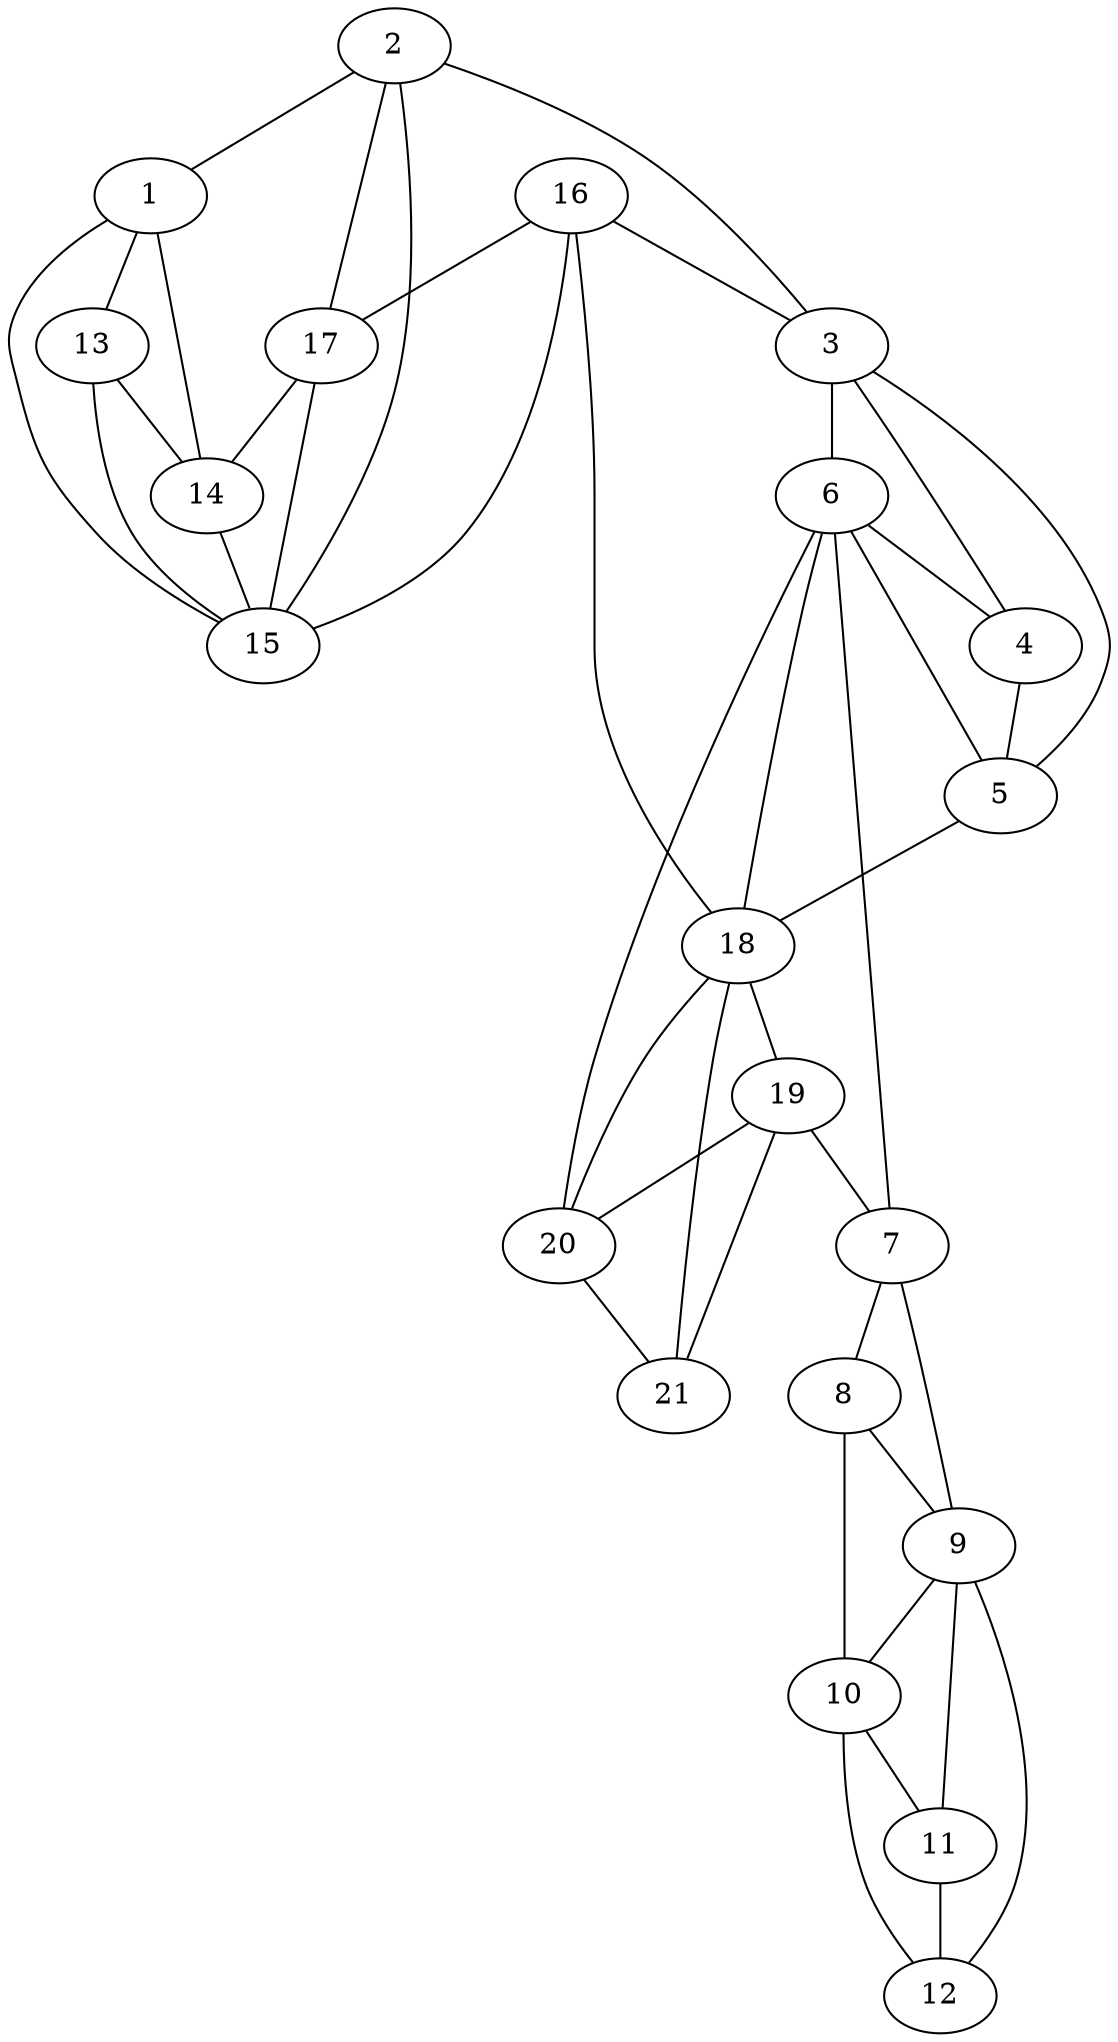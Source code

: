 graph pdb1qpc {
	1	 [aaLength=3,
		sequence=QLM,
		type=0];
	15	 [aaLength=8,
		sequence=FTATEGQY,
		type=1];
	1 -- 15	 [distance0="40.00248",
		frequency=1,
		type0=3];
	13	 [aaLength=10,
		sequence=LCWKERPEDR,
		type=1];
	1 -- 13	 [distance0="29.78587",
		frequency=1,
		type0=1];
	14	 [aaLength=8,
		sequence=FDYLRSVL,
		type=1];
	1 -- 14	 [distance0="33.57377",
		frequency=1,
		type0=2];
	2	 [aaLength=15,
		sequence=vanDerWaals,
		type=0];
	2 -- 1	 [distance0="43.82143",
		frequency=1,
		type0=2];
	3	 [aaLength=6,
		sequence=vanDerWaals,
		type=0];
	2 -- 3	 [distance0="46.27481",
		frequency=1,
		type0=3];
	2 -- 15	 [distance0="42.8498",
		frequency=1,
		type0=1];
	17	 [aaLength=5,
		sequence=vanDerWaals,
		type=1];
	2 -- 17	 [distance0="0.0",
		frequency=1,
		type0=4];
	6	 [aaLength=3,
		sequence=vanDerWaals,
		type=0];
	3 -- 6	 [distance0="43.28262",
		frequency=1,
		type0=3];
	4	 [aaLength=6,
		sequence=vanDerWaals,
		type=0];
	3 -- 4	 [distance0="12.59575",
		distance1="0.0",
		frequency=2,
		type0=1,
		type1=4];
	5	 [aaLength=22,
		sequence=vanDerWaals,
		type=0];
	4 -- 5	 [distance0="19.58504",
		distance1="0.0",
		frequency=2,
		type0=2,
		type1=4];
	5 -- 3	 [distance0="17.89837",
		frequency=1,
		type0=1];
	18	 [aaLength=2,
		sequence=vanDerWaals,
		type=1];
	5 -- 18	 [distance0="0.0",
		frequency=1,
		type0=4];
	6 -- 4	 [distance0="39.03192",
		frequency=1,
		type0=2];
	6 -- 5	 [distance0="30.0717",
		frequency=1,
		type0=1];
	20	 [aaLength=3,
		sequence=vanDerWaals,
		type=1];
	6 -- 20	 [distance0="0.0",
		frequency=1,
		type0=4];
	7	 [aaLength=8,
		sequence=vanDerWaals,
		type=0];
	7 -- 6	 [distance0="45.73009",
		frequency=1,
		type0=3];
	8	 [aaLength=18,
		sequence=vanDerWaals,
		type=0];
	7 -- 8	 [distance0="14.24618",
		distance1="0.0",
		frequency=2,
		type0=1,
		type1=4];
	9	 [aaLength=11,
		sequence=vanDerWaals,
		type=0];
	7 -- 9	 [distance0="39.01596",
		frequency=1,
		type0=2];
	8 -- 9	 [distance0="31.15491",
		distance1="0.0",
		frequency=2,
		type0=2,
		type1=4];
	10	 [aaLength=12,
		sequence=vanDerWaals,
		type=0];
	8 -- 10	 [distance0="48.69399",
		frequency=1,
		type0=3];
	11	 [aaLength=5,
		sequence=vanDerWaals,
		type=0];
	9 -- 11	 [distance0="38.92297",
		frequency=1,
		type0=3];
	9 -- 10	 [distance0="22.34692",
		distance1="0.0",
		frequency=2,
		type0=1,
		type1=4];
	10 -- 11	 [distance0="20.92683",
		distance1="0.0",
		frequency=2,
		type0=1,
		type1=4];
	12	 [aaLength=16,
		sequence=vanDerWaals,
		type=0];
	11 -- 12	 [distance0="16.11957",
		distance1="0.0",
		frequency=2,
		type0=1,
		type1=4];
	12 -- 9	 [distance0="44.82714",
		frequency=1,
		type0=3];
	12 -- 10	 [distance0="22.80541",
		frequency=1,
		type0=2];
	13 -- 15	 [distance0="23.0",
		frequency=1,
		type0=2];
	13 -- 14	 [distance0="12.0",
		distance1="2.0",
		frequency=2,
		type0=1,
		type1=4];
	14 -- 15	 [distance0="11.0",
		distance1="3.0",
		frequency=2,
		type0=1,
		type1=4];
	16	 [aaLength=5,
		sequence=vanDerWaals,
		type=1];
	16 -- 3	 [distance0="0.0",
		frequency=1,
		type0=4];
	16 -- 15	 [distance0="45.0",
		frequency=1,
		type0=2];
	16 -- 18	 [distance0="47.0",
		frequency=1,
		type0=3];
	16 -- 17	 [distance0="10.0",
		frequency=1,
		type0=1];
	17 -- 15	 [distance0="35.0",
		frequency=1,
		type0=2];
	17 -- 14	 [distance0="46.0",
		frequency=1,
		type0=3];
	18 -- 6	 [distance0="0.0",
		frequency=1,
		type0=4];
	19	 [aaLength=2,
		sequence=vanDerWaals,
		type=1];
	18 -- 19	 [distance0="27.0",
		frequency=1,
		type0=3];
	18 -- 20	 [distance0="10.0",
		frequency=1,
		type0=1];
	21	 [aaLength=3,
		sequence=vanDerWaals,
		type=1];
	18 -- 21	 [distance0="18.0",
		frequency=1,
		type0=2];
	19 -- 7	 [distance0="0.0",
		frequency=1,
		type0=4];
	19 -- 20	 [distance0="17.0",
		frequency=1,
		type0=2];
	19 -- 21	 [distance0="9.0",
		frequency=1,
		type0=1];
	20 -- 21	 [distance0="8.0",
		distance1="0.0",
		frequency=2,
		type0=1,
		type1=4];
}
